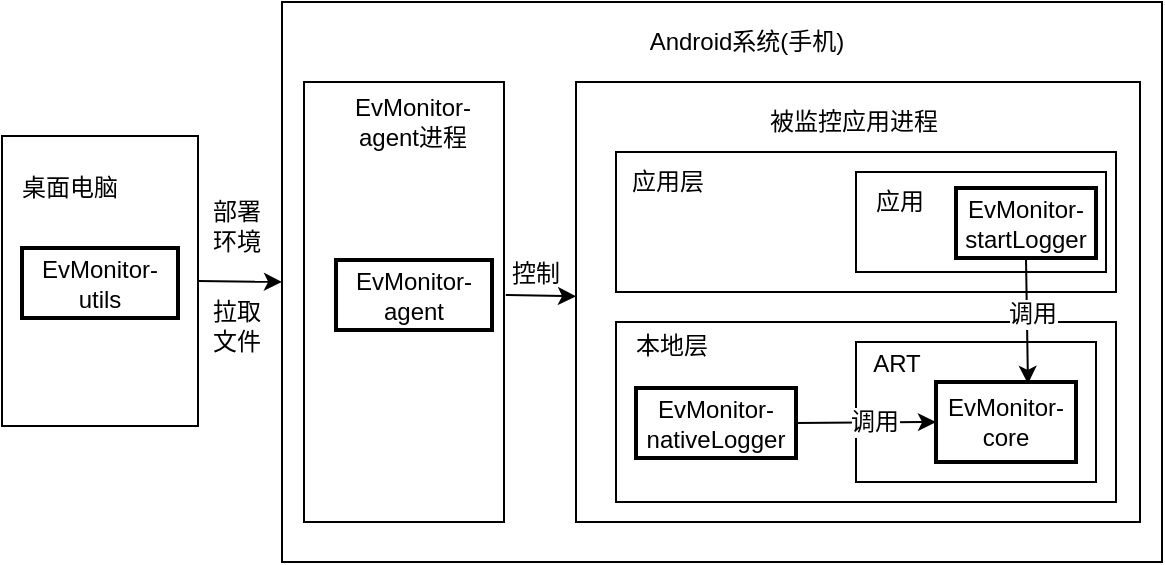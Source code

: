 <mxfile version="10.7.5" type="device"><diagram id="xH0wEtacQj7i_WWhaLW-" name="Page-1"><mxGraphModel dx="1534" dy="1203" grid="1" gridSize="10" guides="1" tooltips="1" connect="1" arrows="1" fold="1" page="1" pageScale="1" pageWidth="850" pageHeight="1100" background="#ffffff" math="0" shadow="0"><root><mxCell id="0"/><mxCell id="1" parent="0"/><mxCell id="13" value="" style="rounded=0;whiteSpace=wrap;html=1;fontSize=24;" parent="1" vertex="1"><mxGeometry x="266" y="393" width="440" height="280" as="geometry"/></mxCell><mxCell id="14" value="Android系统(手机)" style="text;html=1;strokeColor=none;fillColor=none;align=center;verticalAlign=middle;whiteSpace=wrap;rounded=0;" parent="1" vertex="1"><mxGeometry x="441" y="403" width="115" height="20" as="geometry"/></mxCell><mxCell id="21" value="" style="endArrow=classic;html=1;fontSize=24;exitX=1;exitY=0.5;entryX=0;entryY=0.5;" parent="1" source="15" target="13" edge="1"><mxGeometry width="50" height="50" relative="1" as="geometry"><mxPoint x="126" y="833" as="sourcePoint"/><mxPoint x="176" y="783" as="targetPoint"/></mxGeometry></mxCell><mxCell id="8" value="" style="rounded=0;whiteSpace=wrap;html=1;" parent="1" vertex="1"><mxGeometry x="277" y="433" width="100" height="220" as="geometry"/></mxCell><mxCell id="UDmsYpzTCNOjrbyoULY0-2" value="" style="rounded=0;whiteSpace=wrap;html=1;" parent="1" vertex="1"><mxGeometry x="413" y="433" width="282" height="220" as="geometry"/></mxCell><mxCell id="UDmsYpzTCNOjrbyoULY0-3" value="" style="rounded=0;whiteSpace=wrap;html=1;" parent="1" vertex="1"><mxGeometry x="433" y="553" width="250" height="90" as="geometry"/></mxCell><mxCell id="UDmsYpzTCNOjrbyoULY0-10" value="" style="rounded=0;whiteSpace=wrap;html=1;" parent="1" vertex="1"><mxGeometry x="433" y="468" width="250" height="70" as="geometry"/></mxCell><mxCell id="UDmsYpzTCNOjrbyoULY0-12" value="" style="group" parent="1" vertex="1" connectable="0"><mxGeometry x="473" y="563" width="200" height="90" as="geometry"/></mxCell><mxCell id="UDmsYpzTCNOjrbyoULY0-6" value="" style="rounded=0;whiteSpace=wrap;html=1;" parent="UDmsYpzTCNOjrbyoULY0-12" vertex="1"><mxGeometry x="80" width="120" height="70" as="geometry"/></mxCell><mxCell id="UDmsYpzTCNOjrbyoULY0-7" value="ART" style="text;html=1;strokeColor=none;fillColor=none;align=center;verticalAlign=middle;whiteSpace=wrap;rounded=0;" parent="UDmsYpzTCNOjrbyoULY0-12" vertex="1"><mxGeometry x="80" y="2" width="40.816" height="18" as="geometry"/></mxCell><mxCell id="UDmsYpzTCNOjrbyoULY0-4" value="EvMonitor-core" style="rounded=0;whiteSpace=wrap;html=1;strokeWidth=2;" parent="UDmsYpzTCNOjrbyoULY0-12" vertex="1"><mxGeometry x="120" y="20" width="70" height="40" as="geometry"/></mxCell><mxCell id="UDmsYpzTCNOjrbyoULY0-9" value="" style="endArrow=classic;html=1;exitX=1;exitY=0.5;exitDx=0;exitDy=0;entryDx=0;entryDy=0;entryX=0;entryY=0.5;" parent="1" source="UDmsYpzTCNOjrbyoULY0-5" target="UDmsYpzTCNOjrbyoULY0-4" edge="1"><mxGeometry width="50" height="50" relative="1" as="geometry"><mxPoint x="372.81" y="606.476" as="sourcePoint"/><mxPoint x="433" y="606.648" as="targetPoint"/></mxGeometry></mxCell><mxCell id="UDmsYpzTCNOjrbyoULY0-21" value="调用" style="text;html=1;resizable=0;points=[];align=center;verticalAlign=middle;labelBackgroundColor=#ffffff;" parent="UDmsYpzTCNOjrbyoULY0-9" vertex="1" connectable="0"><mxGeometry x="0.111" relative="1" as="geometry"><mxPoint as="offset"/></mxGeometry></mxCell><mxCell id="UDmsYpzTCNOjrbyoULY0-5" value="EvMonitor-nativeLogger&lt;br&gt;" style="rounded=0;whiteSpace=wrap;html=1;strokeWidth=2;" parent="1" vertex="1"><mxGeometry x="443" y="586" width="80" height="35" as="geometry"/></mxCell><mxCell id="UDmsYpzTCNOjrbyoULY0-8" value="本地层" style="text;html=1;strokeColor=none;fillColor=none;align=center;verticalAlign=middle;whiteSpace=wrap;rounded=0;" parent="1" vertex="1"><mxGeometry x="441" y="555" width="40" height="20" as="geometry"/></mxCell><mxCell id="UDmsYpzTCNOjrbyoULY0-13" value="应用层" style="text;html=1;strokeColor=none;fillColor=none;align=center;verticalAlign=middle;whiteSpace=wrap;rounded=0;" parent="1" vertex="1"><mxGeometry x="439" y="473" width="40" height="20" as="geometry"/></mxCell><mxCell id="UDmsYpzTCNOjrbyoULY0-14" value="" style="rounded=0;whiteSpace=wrap;html=1;strokeWidth=1;" parent="1" vertex="1"><mxGeometry x="553" y="478" width="125" height="50" as="geometry"/></mxCell><mxCell id="UDmsYpzTCNOjrbyoULY0-15" value="应用" style="text;html=1;strokeColor=none;fillColor=none;align=center;verticalAlign=middle;whiteSpace=wrap;rounded=0;" parent="1" vertex="1"><mxGeometry x="555" y="483" width="40" height="20" as="geometry"/></mxCell><mxCell id="UDmsYpzTCNOjrbyoULY0-16" value="EvMonitor-startLogger" style="rounded=0;whiteSpace=wrap;html=1;strokeWidth=2;" parent="1" vertex="1"><mxGeometry x="603" y="486" width="70" height="35" as="geometry"/></mxCell><mxCell id="UDmsYpzTCNOjrbyoULY0-17" value="" style="endArrow=classic;html=1;exitX=0.5;exitY=1;exitDx=0;exitDy=0;entryX=0.657;entryY=0.023;entryDx=0;entryDy=0;entryPerimeter=0;" parent="1" source="UDmsYpzTCNOjrbyoULY0-16" target="UDmsYpzTCNOjrbyoULY0-4" edge="1"><mxGeometry width="50" height="50" relative="1" as="geometry"><mxPoint x="733.476" y="553" as="sourcePoint"/><mxPoint x="783.476" y="503" as="targetPoint"/></mxGeometry></mxCell><mxCell id="UDmsYpzTCNOjrbyoULY0-20" value="调用" style="text;html=1;resizable=0;points=[];align=center;verticalAlign=middle;labelBackgroundColor=#ffffff;" parent="UDmsYpzTCNOjrbyoULY0-17" vertex="1" connectable="0"><mxGeometry x="-0.113" y="2" relative="1" as="geometry"><mxPoint as="offset"/></mxGeometry></mxCell><mxCell id="5" value="被监控应用进程" style="text;html=1;strokeColor=none;fillColor=none;align=center;verticalAlign=middle;whiteSpace=wrap;rounded=0;" parent="1" vertex="1"><mxGeometry x="503" y="443" width="98" height="20" as="geometry"/></mxCell><mxCell id="6" value="EvMonitor-agent&lt;br&gt;" style="rounded=0;whiteSpace=wrap;html=1;strokeWidth=2;" parent="1" vertex="1"><mxGeometry x="293" y="522" width="78" height="35" as="geometry"/></mxCell><mxCell id="9" value="EvMonitor-agent进程" style="text;html=1;strokeColor=none;fillColor=none;align=center;verticalAlign=middle;whiteSpace=wrap;rounded=0;" parent="1" vertex="1"><mxGeometry x="292" y="443" width="79" height="20" as="geometry"/></mxCell><mxCell id="10" value="" style="endArrow=classic;html=1;fontSize=24;exitX=1.009;exitY=0.484;exitPerimeter=0;" parent="1" source="8" target="UDmsYpzTCNOjrbyoULY0-2" edge="1"><mxGeometry width="50" height="50" relative="1" as="geometry"><mxPoint x="193" y="763" as="sourcePoint"/><mxPoint x="243" y="713" as="targetPoint"/></mxGeometry></mxCell><mxCell id="11" value="控制" style="text;html=1;strokeColor=none;fillColor=none;align=center;verticalAlign=middle;whiteSpace=wrap;rounded=0;" parent="1" vertex="1"><mxGeometry x="373" y="519" width="40" height="20" as="geometry"/></mxCell><mxCell id="15" value="" style="rounded=0;whiteSpace=wrap;html=1;fontSize=24;" parent="1" vertex="1"><mxGeometry x="126" y="460" width="98" height="145" as="geometry"/></mxCell><mxCell id="16" value="EvMonitor-utils&lt;br&gt;" style="rounded=0;whiteSpace=wrap;html=1;strokeWidth=2;" parent="1" vertex="1"><mxGeometry x="136" y="516" width="78" height="35" as="geometry"/></mxCell><mxCell id="17" value="桌面电脑" style="text;html=1;strokeColor=none;fillColor=none;align=center;verticalAlign=middle;whiteSpace=wrap;rounded=0;" parent="1" vertex="1"><mxGeometry x="126" y="476" width="68" height="20" as="geometry"/></mxCell><mxCell id="22" value="部署&lt;div&gt;环境&lt;/div&gt;" style="text;html=1;strokeColor=none;fillColor=none;align=center;verticalAlign=middle;whiteSpace=wrap;rounded=0;" parent="1" vertex="1"><mxGeometry x="229" y="495" width="29" height="20" as="geometry"/></mxCell><mxCell id="51" value="拉取文件" style="text;html=1;strokeColor=none;fillColor=none;align=center;verticalAlign=middle;whiteSpace=wrap;rounded=0;" parent="1" vertex="1"><mxGeometry x="229" y="545" width="29" height="20" as="geometry"/></mxCell></root></mxGraphModel></diagram></mxfile>